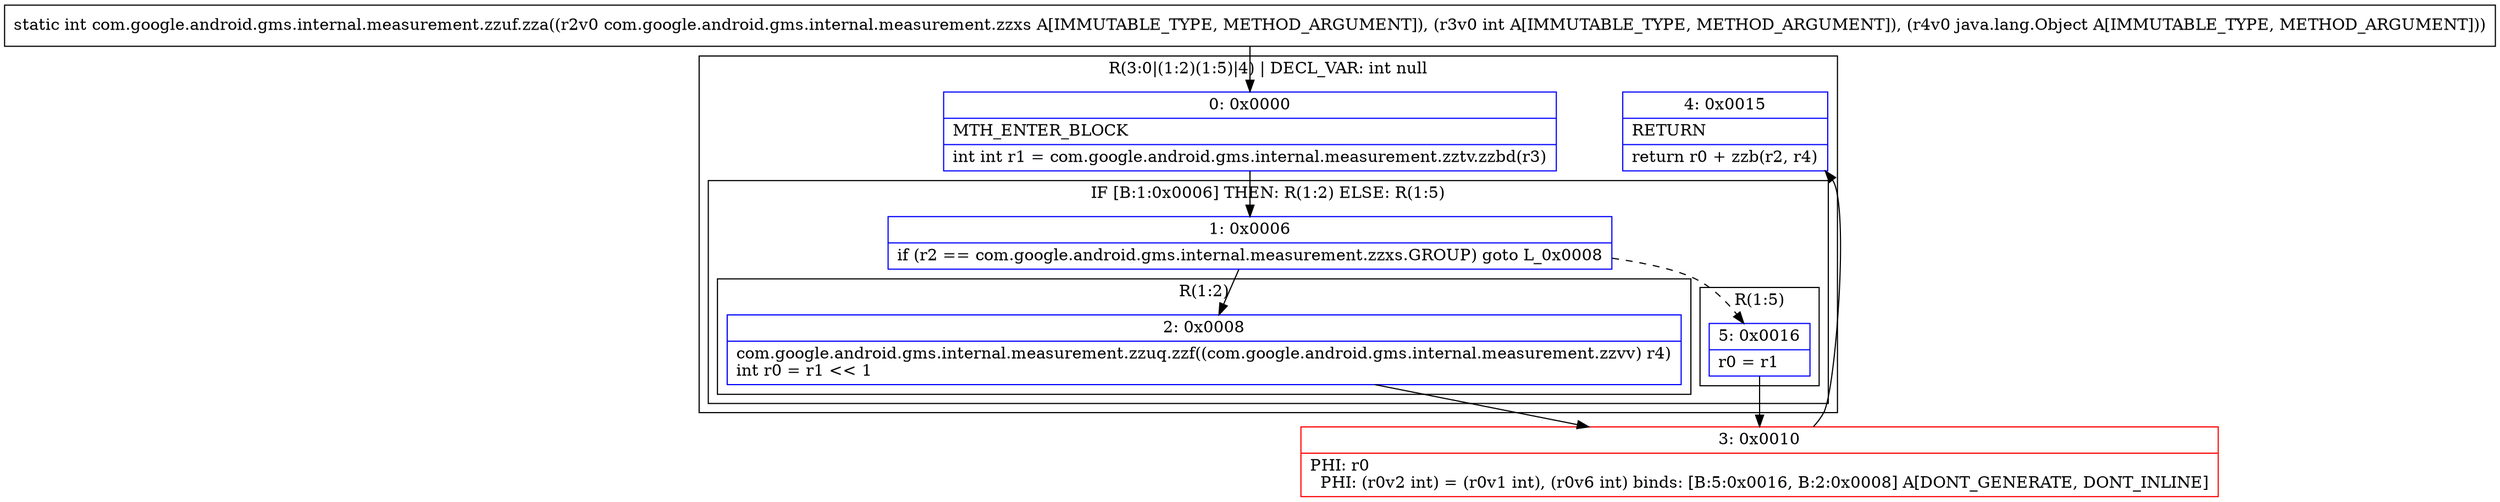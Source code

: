 digraph "CFG forcom.google.android.gms.internal.measurement.zzuf.zza(Lcom\/google\/android\/gms\/internal\/measurement\/zzxs;ILjava\/lang\/Object;)I" {
subgraph cluster_Region_74249106 {
label = "R(3:0|(1:2)(1:5)|4) | DECL_VAR: int null\l";
node [shape=record,color=blue];
Node_0 [shape=record,label="{0\:\ 0x0000|MTH_ENTER_BLOCK\l|int int r1 = com.google.android.gms.internal.measurement.zztv.zzbd(r3)\l}"];
subgraph cluster_IfRegion_1012873621 {
label = "IF [B:1:0x0006] THEN: R(1:2) ELSE: R(1:5)";
node [shape=record,color=blue];
Node_1 [shape=record,label="{1\:\ 0x0006|if (r2 == com.google.android.gms.internal.measurement.zzxs.GROUP) goto L_0x0008\l}"];
subgraph cluster_Region_905789321 {
label = "R(1:2)";
node [shape=record,color=blue];
Node_2 [shape=record,label="{2\:\ 0x0008|com.google.android.gms.internal.measurement.zzuq.zzf((com.google.android.gms.internal.measurement.zzvv) r4)\lint r0 = r1 \<\< 1\l}"];
}
subgraph cluster_Region_683698974 {
label = "R(1:5)";
node [shape=record,color=blue];
Node_5 [shape=record,label="{5\:\ 0x0016|r0 = r1\l}"];
}
}
Node_4 [shape=record,label="{4\:\ 0x0015|RETURN\l|return r0 + zzb(r2, r4)\l}"];
}
Node_3 [shape=record,color=red,label="{3\:\ 0x0010|PHI: r0 \l  PHI: (r0v2 int) = (r0v1 int), (r0v6 int) binds: [B:5:0x0016, B:2:0x0008] A[DONT_GENERATE, DONT_INLINE]\l}"];
MethodNode[shape=record,label="{static int com.google.android.gms.internal.measurement.zzuf.zza((r2v0 com.google.android.gms.internal.measurement.zzxs A[IMMUTABLE_TYPE, METHOD_ARGUMENT]), (r3v0 int A[IMMUTABLE_TYPE, METHOD_ARGUMENT]), (r4v0 java.lang.Object A[IMMUTABLE_TYPE, METHOD_ARGUMENT])) }"];
MethodNode -> Node_0;
Node_0 -> Node_1;
Node_1 -> Node_2;
Node_1 -> Node_5[style=dashed];
Node_2 -> Node_3;
Node_5 -> Node_3;
Node_3 -> Node_4;
}

